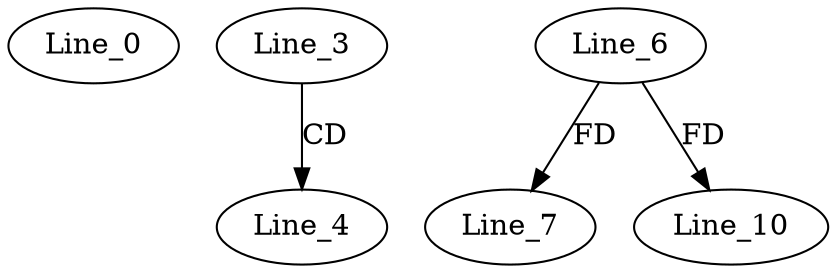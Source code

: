 digraph G {
  Line_0;
  Line_3;
  Line_4;
  Line_6;
  Line_7;
  Line_10;
  Line_3 -> Line_4 [ label="CD" ];
  Line_6 -> Line_7 [ label="FD" ];
  Line_6 -> Line_10 [ label="FD" ];
}
